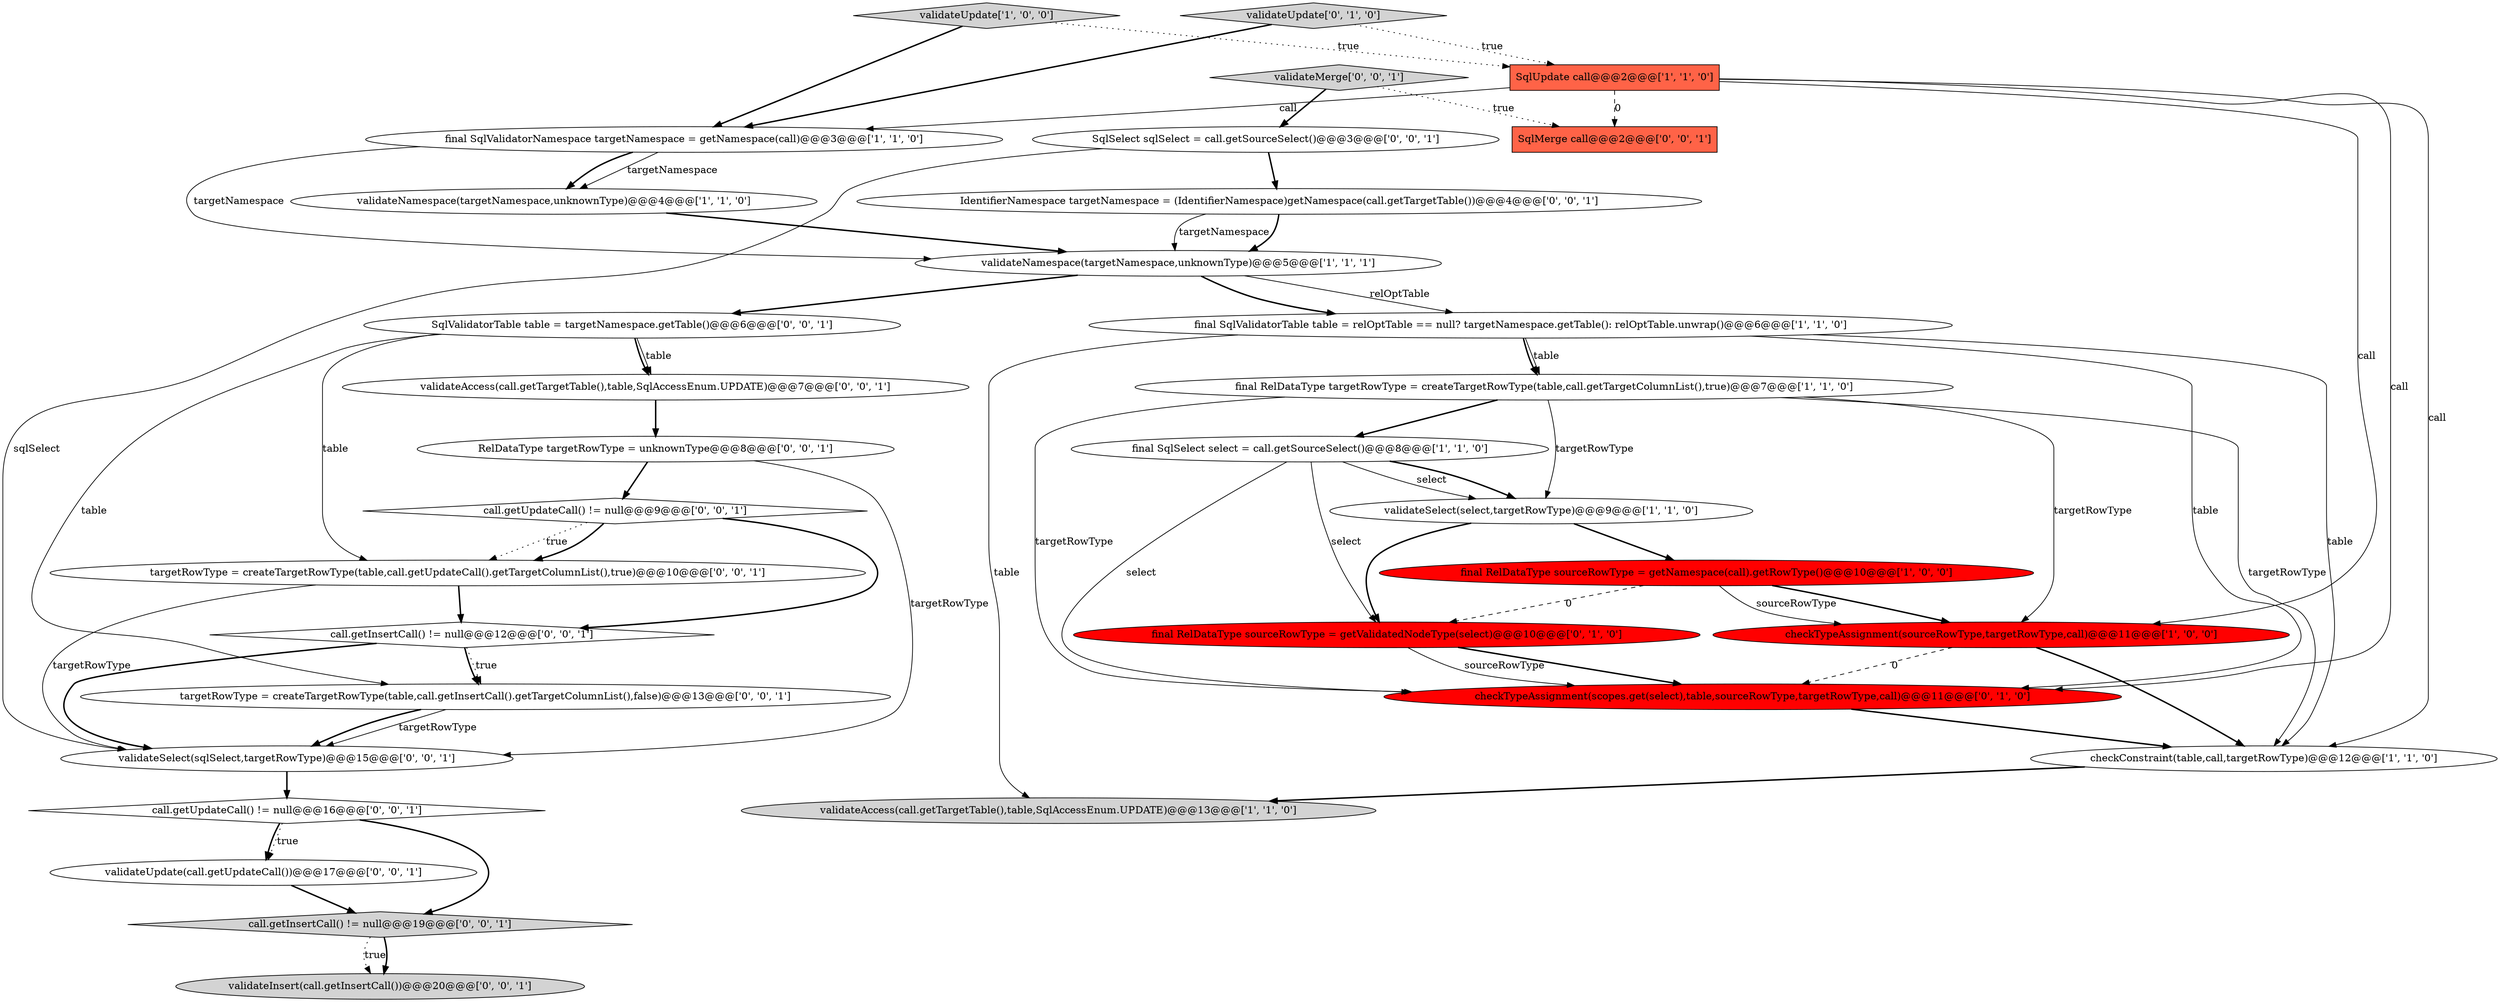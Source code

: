 digraph {
31 [style = filled, label = "validateUpdate(call.getUpdateCall())@@@17@@@['0', '0', '1']", fillcolor = white, shape = ellipse image = "AAA0AAABBB3BBB"];
28 [style = filled, label = "validateSelect(sqlSelect,targetRowType)@@@15@@@['0', '0', '1']", fillcolor = white, shape = ellipse image = "AAA0AAABBB3BBB"];
30 [style = filled, label = "call.getInsertCall() != null@@@12@@@['0', '0', '1']", fillcolor = white, shape = diamond image = "AAA0AAABBB3BBB"];
10 [style = filled, label = "validateUpdate['1', '0', '0']", fillcolor = lightgray, shape = diamond image = "AAA0AAABBB1BBB"];
21 [style = filled, label = "SqlSelect sqlSelect = call.getSourceSelect()@@@3@@@['0', '0', '1']", fillcolor = white, shape = ellipse image = "AAA0AAABBB3BBB"];
0 [style = filled, label = "validateNamespace(targetNamespace,unknownType)@@@4@@@['1', '1', '0']", fillcolor = white, shape = ellipse image = "AAA0AAABBB1BBB"];
29 [style = filled, label = "SqlValidatorTable table = targetNamespace.getTable()@@@6@@@['0', '0', '1']", fillcolor = white, shape = ellipse image = "AAA0AAABBB3BBB"];
26 [style = filled, label = "validateInsert(call.getInsertCall())@@@20@@@['0', '0', '1']", fillcolor = lightgray, shape = ellipse image = "AAA0AAABBB3BBB"];
17 [style = filled, label = "call.getInsertCall() != null@@@19@@@['0', '0', '1']", fillcolor = lightgray, shape = diamond image = "AAA0AAABBB3BBB"];
15 [style = filled, label = "final RelDataType sourceRowType = getValidatedNodeType(select)@@@10@@@['0', '1', '0']", fillcolor = red, shape = ellipse image = "AAA1AAABBB2BBB"];
18 [style = filled, label = "SqlMerge call@@@2@@@['0', '0', '1']", fillcolor = tomato, shape = box image = "AAA0AAABBB3BBB"];
14 [style = filled, label = "checkTypeAssignment(scopes.get(select),table,sourceRowType,targetRowType,call)@@@11@@@['0', '1', '0']", fillcolor = red, shape = ellipse image = "AAA1AAABBB2BBB"];
8 [style = filled, label = "final SqlValidatorTable table = relOptTable == null? targetNamespace.getTable(): relOptTable.unwrap()@@@6@@@['1', '1', '0']", fillcolor = white, shape = ellipse image = "AAA0AAABBB1BBB"];
19 [style = filled, label = "targetRowType = createTargetRowType(table,call.getInsertCall().getTargetColumnList(),false)@@@13@@@['0', '0', '1']", fillcolor = white, shape = ellipse image = "AAA0AAABBB3BBB"];
25 [style = filled, label = "targetRowType = createTargetRowType(table,call.getUpdateCall().getTargetColumnList(),true)@@@10@@@['0', '0', '1']", fillcolor = white, shape = ellipse image = "AAA0AAABBB3BBB"];
20 [style = filled, label = "validateAccess(call.getTargetTable(),table,SqlAccessEnum.UPDATE)@@@7@@@['0', '0', '1']", fillcolor = white, shape = ellipse image = "AAA0AAABBB3BBB"];
6 [style = filled, label = "SqlUpdate call@@@2@@@['1', '1', '0']", fillcolor = tomato, shape = box image = "AAA0AAABBB1BBB"];
12 [style = filled, label = "final RelDataType sourceRowType = getNamespace(call).getRowType()@@@10@@@['1', '0', '0']", fillcolor = red, shape = ellipse image = "AAA1AAABBB1BBB"];
2 [style = filled, label = "checkTypeAssignment(sourceRowType,targetRowType,call)@@@11@@@['1', '0', '0']", fillcolor = red, shape = ellipse image = "AAA1AAABBB1BBB"];
1 [style = filled, label = "final SqlValidatorNamespace targetNamespace = getNamespace(call)@@@3@@@['1', '1', '0']", fillcolor = white, shape = ellipse image = "AAA0AAABBB1BBB"];
16 [style = filled, label = "RelDataType targetRowType = unknownType@@@8@@@['0', '0', '1']", fillcolor = white, shape = ellipse image = "AAA0AAABBB3BBB"];
3 [style = filled, label = "checkConstraint(table,call,targetRowType)@@@12@@@['1', '1', '0']", fillcolor = white, shape = ellipse image = "AAA0AAABBB1BBB"];
22 [style = filled, label = "validateMerge['0', '0', '1']", fillcolor = lightgray, shape = diamond image = "AAA0AAABBB3BBB"];
27 [style = filled, label = "call.getUpdateCall() != null@@@9@@@['0', '0', '1']", fillcolor = white, shape = diamond image = "AAA0AAABBB3BBB"];
7 [style = filled, label = "final RelDataType targetRowType = createTargetRowType(table,call.getTargetColumnList(),true)@@@7@@@['1', '1', '0']", fillcolor = white, shape = ellipse image = "AAA0AAABBB1BBB"];
4 [style = filled, label = "validateSelect(select,targetRowType)@@@9@@@['1', '1', '0']", fillcolor = white, shape = ellipse image = "AAA0AAABBB1BBB"];
5 [style = filled, label = "validateAccess(call.getTargetTable(),table,SqlAccessEnum.UPDATE)@@@13@@@['1', '1', '0']", fillcolor = lightgray, shape = ellipse image = "AAA0AAABBB1BBB"];
13 [style = filled, label = "validateUpdate['0', '1', '0']", fillcolor = lightgray, shape = diamond image = "AAA0AAABBB2BBB"];
23 [style = filled, label = "IdentifierNamespace targetNamespace = (IdentifierNamespace)getNamespace(call.getTargetTable())@@@4@@@['0', '0', '1']", fillcolor = white, shape = ellipse image = "AAA0AAABBB3BBB"];
24 [style = filled, label = "call.getUpdateCall() != null@@@16@@@['0', '0', '1']", fillcolor = white, shape = diamond image = "AAA0AAABBB3BBB"];
11 [style = filled, label = "validateNamespace(targetNamespace,unknownType)@@@5@@@['1', '1', '1']", fillcolor = white, shape = ellipse image = "AAA0AAABBB1BBB"];
9 [style = filled, label = "final SqlSelect select = call.getSourceSelect()@@@8@@@['1', '1', '0']", fillcolor = white, shape = ellipse image = "AAA0AAABBB1BBB"];
13->6 [style = dotted, label="true"];
14->3 [style = bold, label=""];
17->26 [style = dotted, label="true"];
10->6 [style = dotted, label="true"];
17->26 [style = bold, label=""];
8->3 [style = solid, label="table"];
22->18 [style = dotted, label="true"];
16->27 [style = bold, label=""];
15->14 [style = bold, label=""];
27->25 [style = dotted, label="true"];
1->11 [style = solid, label="targetNamespace"];
9->15 [style = solid, label="select"];
25->30 [style = bold, label=""];
9->4 [style = bold, label=""];
2->3 [style = bold, label=""];
27->30 [style = bold, label=""];
9->14 [style = solid, label="select"];
4->15 [style = bold, label=""];
24->31 [style = dotted, label="true"];
6->1 [style = solid, label="call"];
22->21 [style = bold, label=""];
30->19 [style = dotted, label="true"];
11->29 [style = bold, label=""];
0->11 [style = bold, label=""];
8->14 [style = solid, label="table"];
7->14 [style = solid, label="targetRowType"];
19->28 [style = solid, label="targetRowType"];
23->11 [style = solid, label="targetNamespace"];
29->19 [style = solid, label="table"];
1->0 [style = bold, label=""];
15->14 [style = solid, label="sourceRowType"];
29->25 [style = solid, label="table"];
13->1 [style = bold, label=""];
8->7 [style = bold, label=""];
6->18 [style = dashed, label="0"];
7->9 [style = bold, label=""];
30->19 [style = bold, label=""];
29->20 [style = bold, label=""];
12->2 [style = bold, label=""];
9->4 [style = solid, label="select"];
3->5 [style = bold, label=""];
7->2 [style = solid, label="targetRowType"];
7->3 [style = solid, label="targetRowType"];
30->28 [style = bold, label=""];
20->16 [style = bold, label=""];
2->14 [style = dashed, label="0"];
6->2 [style = solid, label="call"];
25->28 [style = solid, label="targetRowType"];
24->31 [style = bold, label=""];
8->7 [style = solid, label="table"];
24->17 [style = bold, label=""];
12->2 [style = solid, label="sourceRowType"];
8->5 [style = solid, label="table"];
4->12 [style = bold, label=""];
28->24 [style = bold, label=""];
11->8 [style = bold, label=""];
29->20 [style = solid, label="table"];
11->8 [style = solid, label="relOptTable"];
16->28 [style = solid, label="targetRowType"];
12->15 [style = dashed, label="0"];
1->0 [style = solid, label="targetNamespace"];
6->3 [style = solid, label="call"];
21->28 [style = solid, label="sqlSelect"];
23->11 [style = bold, label=""];
19->28 [style = bold, label=""];
31->17 [style = bold, label=""];
10->1 [style = bold, label=""];
27->25 [style = bold, label=""];
7->4 [style = solid, label="targetRowType"];
6->14 [style = solid, label="call"];
21->23 [style = bold, label=""];
}
